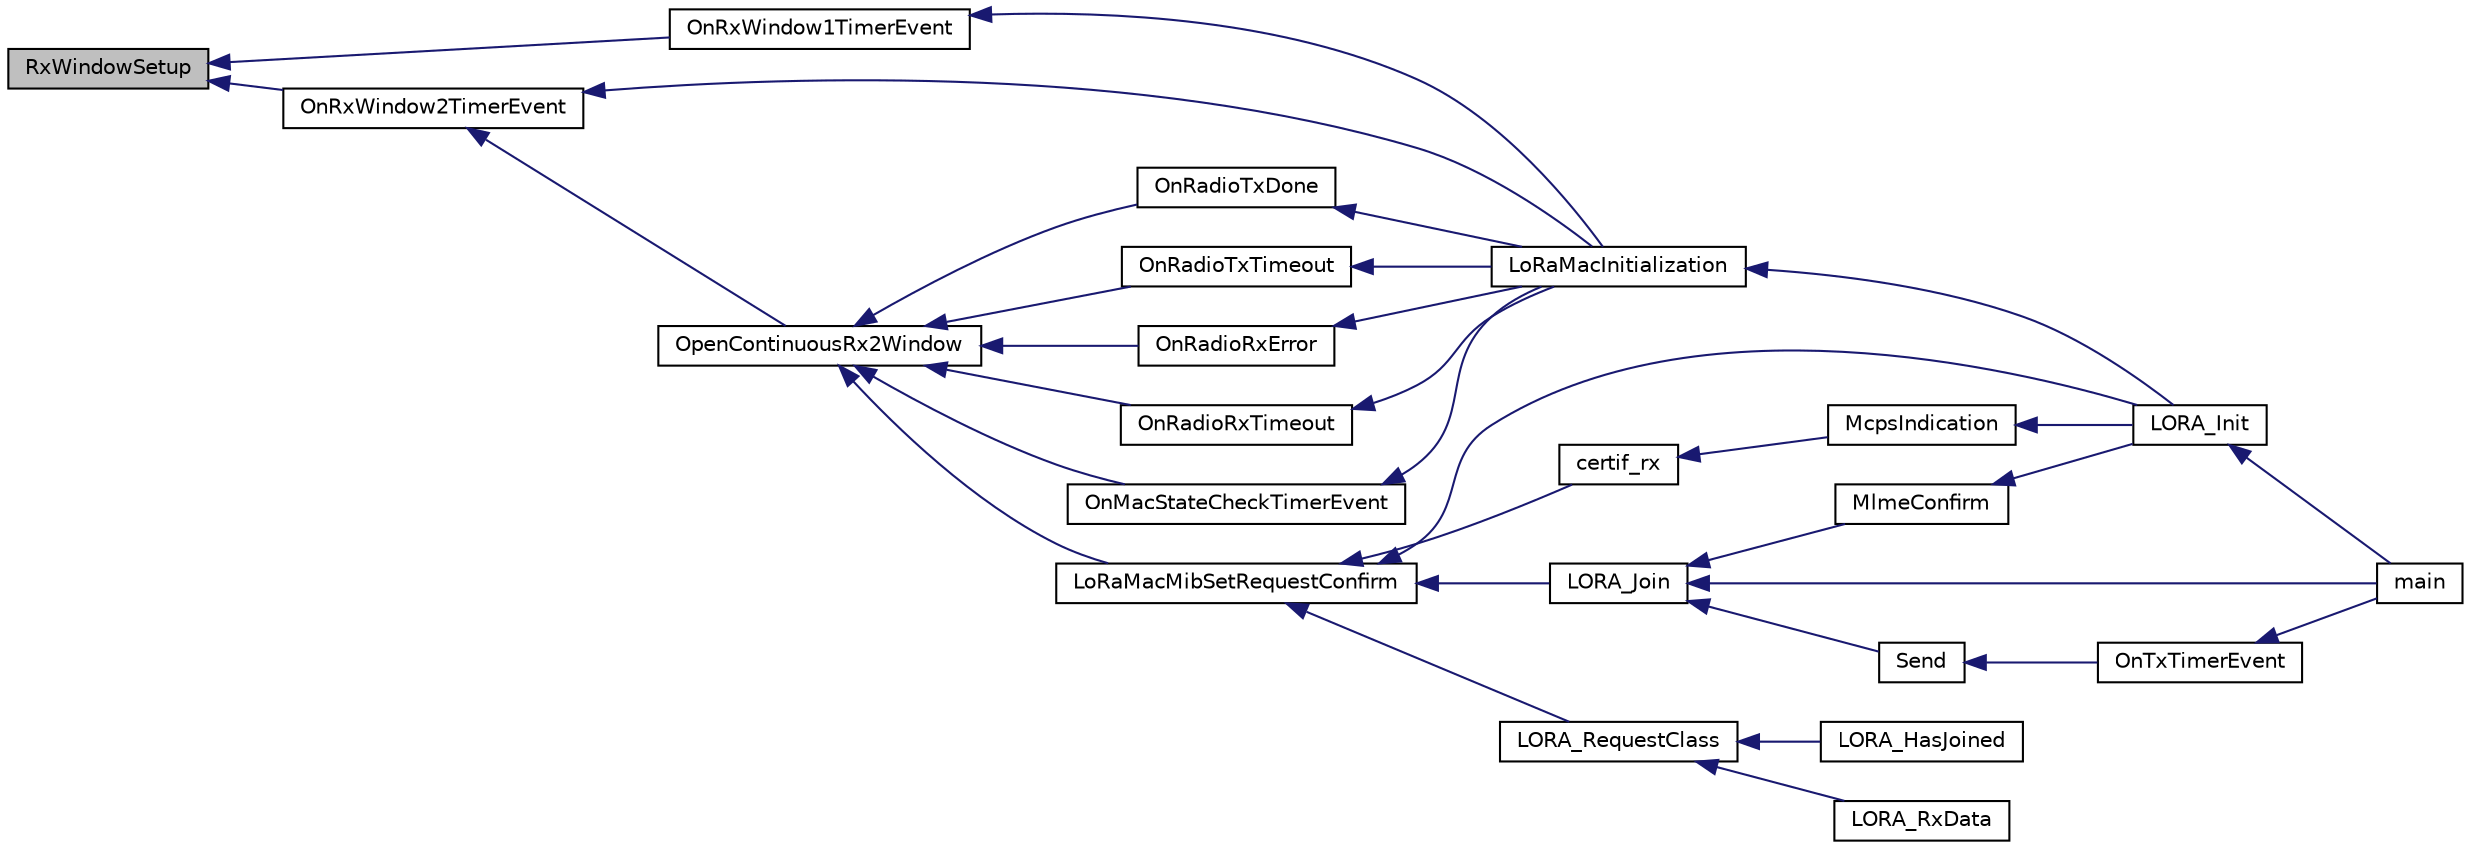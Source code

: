 digraph "RxWindowSetup"
{
  edge [fontname="Helvetica",fontsize="10",labelfontname="Helvetica",labelfontsize="10"];
  node [fontname="Helvetica",fontsize="10",shape=record];
  rankdir="LR";
  Node515 [label="RxWindowSetup",height=0.2,width=0.4,color="black", fillcolor="grey75", style="filled", fontcolor="black"];
  Node515 -> Node516 [dir="back",color="midnightblue",fontsize="10",style="solid",fontname="Helvetica"];
  Node516 [label="OnRxWindow1TimerEvent",height=0.2,width=0.4,color="black", fillcolor="white", style="filled",URL="$_lo_ra_mac_8c.html#aee5c5399a6f41188ba87be8239bae8a9",tooltip="Function executed on first Rx window timer event "];
  Node516 -> Node517 [dir="back",color="midnightblue",fontsize="10",style="solid",fontname="Helvetica"];
  Node517 [label="LoRaMacInitialization",height=0.2,width=0.4,color="black", fillcolor="white", style="filled",URL="$group___l_o_r_a_m_a_c.html#ga7ca445cf825e45999810b3991273eba5",tooltip="LoRaMAC layer initialization "];
  Node517 -> Node518 [dir="back",color="midnightblue",fontsize="10",style="solid",fontname="Helvetica"];
  Node518 [label="LORA_Init",height=0.2,width=0.4,color="black", fillcolor="white", style="filled",URL="$lora_8h.html#a60e6c21550fcaf1cadb87454348046ad",tooltip="Lora Initialisation "];
  Node518 -> Node519 [dir="back",color="midnightblue",fontsize="10",style="solid",fontname="Helvetica"];
  Node519 [label="main",height=0.2,width=0.4,color="black", fillcolor="white", style="filled",URL="$main_8c.html#a840291bc02cba5474a4cb46a9b9566fe",tooltip="Main program "];
  Node515 -> Node520 [dir="back",color="midnightblue",fontsize="10",style="solid",fontname="Helvetica"];
  Node520 [label="OnRxWindow2TimerEvent",height=0.2,width=0.4,color="black", fillcolor="white", style="filled",URL="$_lo_ra_mac_8c.html#a280d52c79c5de2428ef3f1e361043b23",tooltip="Function executed on second Rx window timer event "];
  Node520 -> Node521 [dir="back",color="midnightblue",fontsize="10",style="solid",fontname="Helvetica"];
  Node521 [label="OpenContinuousRx2Window",height=0.2,width=0.4,color="black", fillcolor="white", style="filled",URL="$_lo_ra_mac_8c.html#aeadfc508b9129926685664bc456db4f6",tooltip="Opens up a continuous RX 2 window. This is used for class c devices. "];
  Node521 -> Node522 [dir="back",color="midnightblue",fontsize="10",style="solid",fontname="Helvetica"];
  Node522 [label="OnRadioTxDone",height=0.2,width=0.4,color="black", fillcolor="white", style="filled",URL="$_lo_ra_mac_8c.html#ac87ba7b0231ab8e90b130849e3dee4be",tooltip="Function to be executed on Radio Tx Done event "];
  Node522 -> Node517 [dir="back",color="midnightblue",fontsize="10",style="solid",fontname="Helvetica"];
  Node521 -> Node523 [dir="back",color="midnightblue",fontsize="10",style="solid",fontname="Helvetica"];
  Node523 [label="OnRadioTxTimeout",height=0.2,width=0.4,color="black", fillcolor="white", style="filled",URL="$_lo_ra_mac_8c.html#a31161d39c6adb93e52f1a0402dd55416",tooltip="Function executed on Radio Tx Timeout event "];
  Node523 -> Node517 [dir="back",color="midnightblue",fontsize="10",style="solid",fontname="Helvetica"];
  Node521 -> Node524 [dir="back",color="midnightblue",fontsize="10",style="solid",fontname="Helvetica"];
  Node524 [label="OnRadioRxError",height=0.2,width=0.4,color="black", fillcolor="white", style="filled",URL="$_lo_ra_mac_8c.html#a414d6e1b6ffc2d8b5dfe2621a9c35ca5",tooltip="Function executed on Radio Rx error event "];
  Node524 -> Node517 [dir="back",color="midnightblue",fontsize="10",style="solid",fontname="Helvetica"];
  Node521 -> Node525 [dir="back",color="midnightblue",fontsize="10",style="solid",fontname="Helvetica"];
  Node525 [label="OnRadioRxTimeout",height=0.2,width=0.4,color="black", fillcolor="white", style="filled",URL="$_lo_ra_mac_8c.html#a4aa0011eefde1209939b3736fb62fbd1",tooltip="Function executed on Radio Rx Timeout event "];
  Node525 -> Node517 [dir="back",color="midnightblue",fontsize="10",style="solid",fontname="Helvetica"];
  Node521 -> Node526 [dir="back",color="midnightblue",fontsize="10",style="solid",fontname="Helvetica"];
  Node526 [label="OnMacStateCheckTimerEvent",height=0.2,width=0.4,color="black", fillcolor="white", style="filled",URL="$_lo_ra_mac_8c.html#a3f66ff4ffb45c3be2a603fec651da617",tooltip="Function executed on Resend Frame timer event. "];
  Node526 -> Node517 [dir="back",color="midnightblue",fontsize="10",style="solid",fontname="Helvetica"];
  Node521 -> Node527 [dir="back",color="midnightblue",fontsize="10",style="solid",fontname="Helvetica"];
  Node527 [label="LoRaMacMibSetRequestConfirm",height=0.2,width=0.4,color="black", fillcolor="white", style="filled",URL="$group___l_o_r_a_m_a_c.html#ga7a4ee0ced221591206b09630d4a70844",tooltip="LoRaMAC MIB-Set "];
  Node527 -> Node528 [dir="back",color="midnightblue",fontsize="10",style="solid",fontname="Helvetica"];
  Node528 [label="certif_rx",height=0.2,width=0.4,color="black", fillcolor="white", style="filled",URL="$lora-test_8h.html#ad5e51928ecf0cca8d4f33f9e9c10aba4"];
  Node528 -> Node529 [dir="back",color="midnightblue",fontsize="10",style="solid",fontname="Helvetica"];
  Node529 [label="McpsIndication",height=0.2,width=0.4,color="black", fillcolor="white", style="filled",URL="$lora_8c.html#aa62f56dcd70e02213fc6e5d0f04b3d1c",tooltip="MCPS-Indication event function "];
  Node529 -> Node518 [dir="back",color="midnightblue",fontsize="10",style="solid",fontname="Helvetica"];
  Node527 -> Node518 [dir="back",color="midnightblue",fontsize="10",style="solid",fontname="Helvetica"];
  Node527 -> Node530 [dir="back",color="midnightblue",fontsize="10",style="solid",fontname="Helvetica"];
  Node530 [label="LORA_Join",height=0.2,width=0.4,color="black", fillcolor="white", style="filled",URL="$lora_8h.html#a3671e53923a80ddbbd43e56342fd94fa",tooltip="Join a Lora Network in classA  if the device is ABP, this is a pass through functon ..."];
  Node530 -> Node531 [dir="back",color="midnightblue",fontsize="10",style="solid",fontname="Helvetica"];
  Node531 [label="MlmeConfirm",height=0.2,width=0.4,color="black", fillcolor="white", style="filled",URL="$lora_8c.html#ab72b68cc96c6187003c5dd6e325a74c7",tooltip="MLME-Confirm event function "];
  Node531 -> Node518 [dir="back",color="midnightblue",fontsize="10",style="solid",fontname="Helvetica"];
  Node530 -> Node519 [dir="back",color="midnightblue",fontsize="10",style="solid",fontname="Helvetica"];
  Node530 -> Node532 [dir="back",color="midnightblue",fontsize="10",style="solid",fontname="Helvetica"];
  Node532 [label="Send",height=0.2,width=0.4,color="black", fillcolor="white", style="filled",URL="$main_8c.html#ac96d7cf33dce81bb57a803bb3839d458"];
  Node532 -> Node533 [dir="back",color="midnightblue",fontsize="10",style="solid",fontname="Helvetica"];
  Node533 [label="OnTxTimerEvent",height=0.2,width=0.4,color="black", fillcolor="white", style="filled",URL="$main_8c.html#aa660732a6ebc018e235409094d603160"];
  Node533 -> Node519 [dir="back",color="midnightblue",fontsize="10",style="solid",fontname="Helvetica"];
  Node527 -> Node534 [dir="back",color="midnightblue",fontsize="10",style="solid",fontname="Helvetica"];
  Node534 [label="LORA_RequestClass",height=0.2,width=0.4,color="black", fillcolor="white", style="filled",URL="$lora_8h.html#a547a61266532616789a8a34655e04e30",tooltip="change Lora Class  callback LORA_ConfirmClass informs upper layer that the change has occured  Only s..."];
  Node534 -> Node535 [dir="back",color="midnightblue",fontsize="10",style="solid",fontname="Helvetica"];
  Node535 [label="LORA_HasJoined",height=0.2,width=0.4,color="black", fillcolor="white", style="filled",URL="$main_8c.html#a99d2e29a61a6f7dda81e6afcf4f35715"];
  Node534 -> Node536 [dir="back",color="midnightblue",fontsize="10",style="solid",fontname="Helvetica"];
  Node536 [label="LORA_RxData",height=0.2,width=0.4,color="black", fillcolor="white", style="filled",URL="$main_8c.html#af9b5cc17bd270c1734e3e6465b75f86f"];
  Node520 -> Node517 [dir="back",color="midnightblue",fontsize="10",style="solid",fontname="Helvetica"];
}

